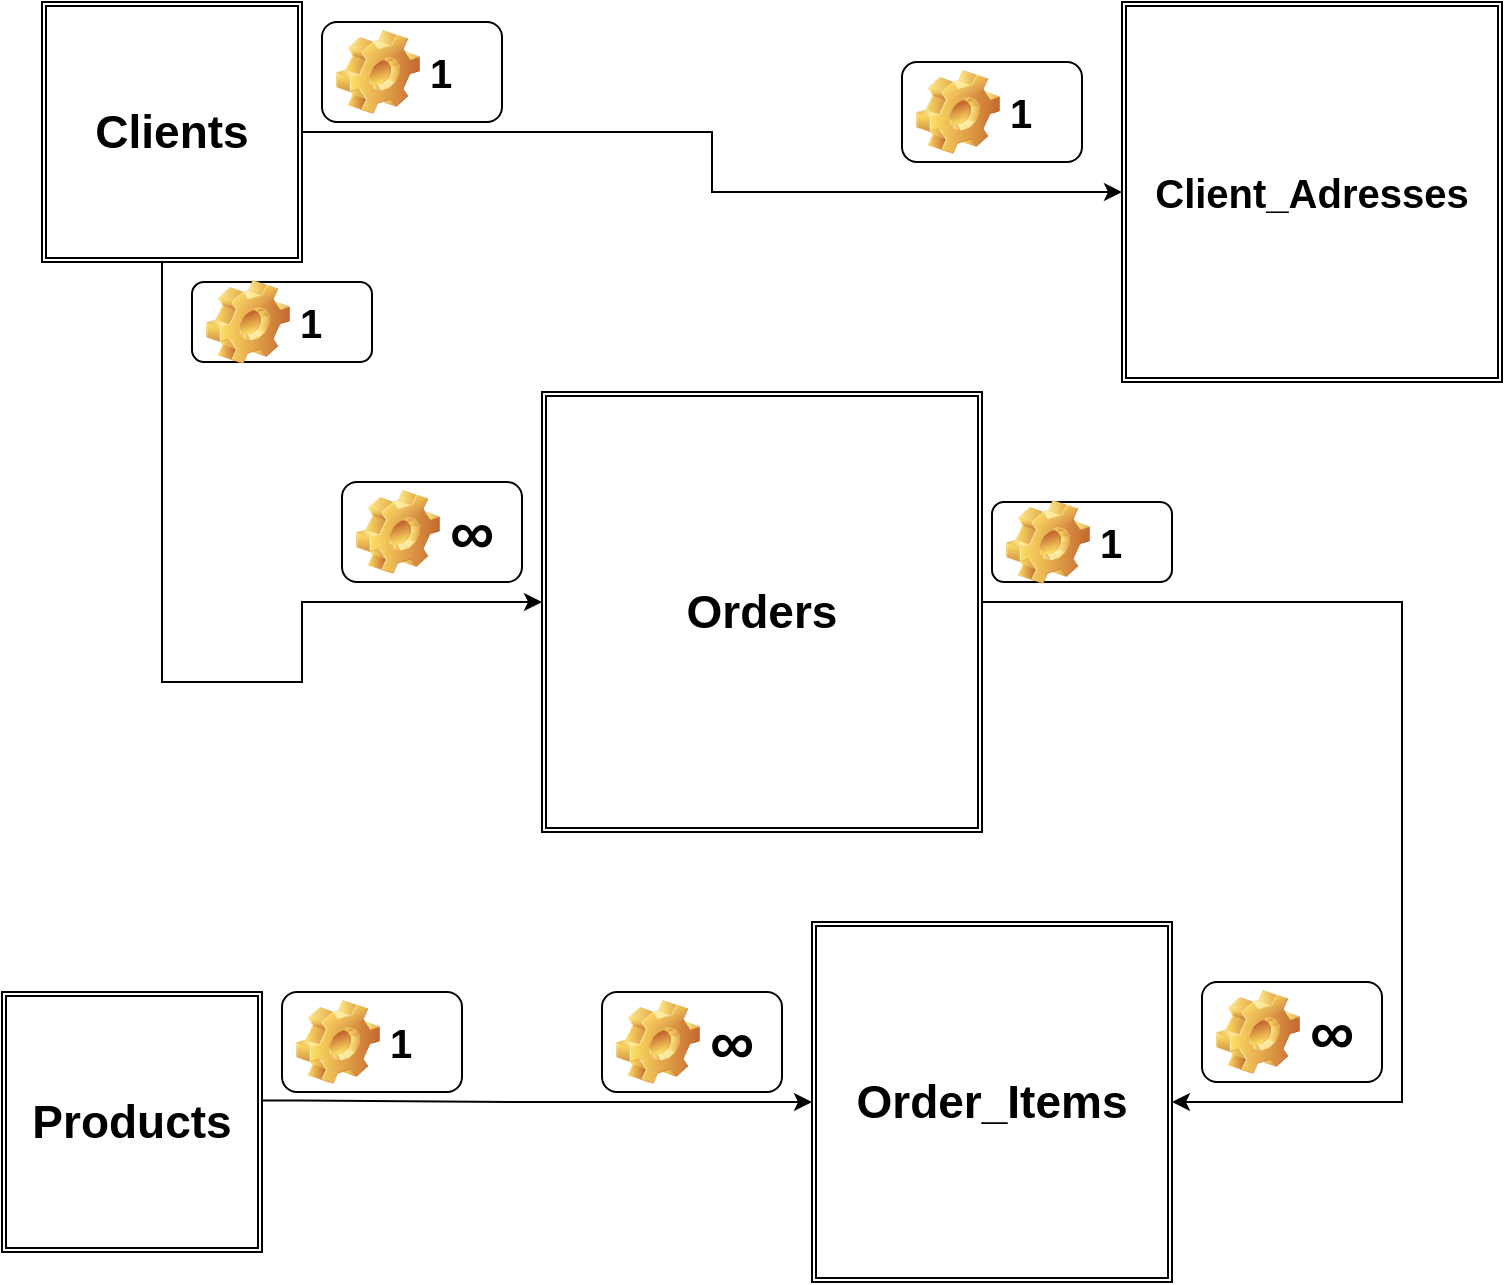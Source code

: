 <mxfile version="21.3.5" type="device">
  <diagram name="Page-1" id="ysEDhYn6W96OPs6aZYAN">
    <mxGraphModel dx="1050" dy="523" grid="1" gridSize="10" guides="1" tooltips="1" connect="1" arrows="1" fold="1" page="1" pageScale="1" pageWidth="850" pageHeight="1100" math="0" shadow="0">
      <root>
        <mxCell id="0" />
        <mxCell id="1" parent="0" />
        <mxCell id="_dxwfGi7OuIQV2-Ad4eb-3" value="" style="edgeStyle=orthogonalEdgeStyle;rounded=0;orthogonalLoop=1;jettySize=auto;html=1;" edge="1" parent="1" source="_dxwfGi7OuIQV2-Ad4eb-1" target="_dxwfGi7OuIQV2-Ad4eb-2">
          <mxGeometry relative="1" as="geometry" />
        </mxCell>
        <mxCell id="_dxwfGi7OuIQV2-Ad4eb-1" value="&lt;font style=&quot;font-size: 23px;&quot;&gt;&lt;b&gt;Clients&lt;/b&gt;&lt;/font&gt;" style="shape=ext;double=1;whiteSpace=wrap;html=1;aspect=fixed;" vertex="1" parent="1">
          <mxGeometry x="50" y="30" width="130" height="130" as="geometry" />
        </mxCell>
        <mxCell id="_dxwfGi7OuIQV2-Ad4eb-2" value="&lt;font style=&quot;font-size: 20px;&quot;&gt;&lt;b&gt;Client_Adresses&lt;/b&gt;&lt;/font&gt;" style="shape=ext;double=1;whiteSpace=wrap;html=1;aspect=fixed;" vertex="1" parent="1">
          <mxGeometry x="590" y="30" width="190" height="190" as="geometry" />
        </mxCell>
        <mxCell id="_dxwfGi7OuIQV2-Ad4eb-4" value="&lt;font style=&quot;font-size: 20px;&quot;&gt;1&lt;/font&gt;" style="label;whiteSpace=wrap;html=1;image=img/clipart/Gear_128x128.png" vertex="1" parent="1">
          <mxGeometry x="190" y="40" width="90" height="50" as="geometry" />
        </mxCell>
        <mxCell id="_dxwfGi7OuIQV2-Ad4eb-5" value="&lt;font style=&quot;font-size: 20px;&quot;&gt;1&lt;/font&gt;" style="label;whiteSpace=wrap;html=1;image=img/clipart/Gear_128x128.png" vertex="1" parent="1">
          <mxGeometry x="480" y="60" width="90" height="50" as="geometry" />
        </mxCell>
        <mxCell id="_dxwfGi7OuIQV2-Ad4eb-99" value="&lt;span style=&quot;font-size: 23px;&quot;&gt;&lt;b&gt;Products&lt;/b&gt;&lt;/span&gt;" style="shape=ext;double=1;whiteSpace=wrap;html=1;aspect=fixed;" vertex="1" parent="1">
          <mxGeometry x="30" y="525" width="130" height="130" as="geometry" />
        </mxCell>
        <mxCell id="_dxwfGi7OuIQV2-Ad4eb-100" value="&lt;span style=&quot;font-size: 23px;&quot;&gt;&lt;b&gt;Orders&lt;br&gt;&lt;/b&gt;&lt;/span&gt;" style="shape=ext;double=1;whiteSpace=wrap;html=1;aspect=fixed;" vertex="1" parent="1">
          <mxGeometry x="300" y="225" width="220" height="220" as="geometry" />
        </mxCell>
        <mxCell id="_dxwfGi7OuIQV2-Ad4eb-101" value="" style="edgeStyle=orthogonalEdgeStyle;rounded=0;orthogonalLoop=1;jettySize=auto;html=1;entryX=0;entryY=0.5;entryDx=0;entryDy=0;exitX=1.003;exitY=0.417;exitDx=0;exitDy=0;exitPerimeter=0;" edge="1" parent="1" source="_dxwfGi7OuIQV2-Ad4eb-99" target="_dxwfGi7OuIQV2-Ad4eb-108">
          <mxGeometry relative="1" as="geometry">
            <mxPoint x="180" y="244.5" as="sourcePoint" />
            <mxPoint x="580" y="244.5" as="targetPoint" />
            <Array as="points">
              <mxPoint x="180" y="579" />
              <mxPoint x="291" y="580" />
              <mxPoint x="291" y="590" />
            </Array>
          </mxGeometry>
        </mxCell>
        <mxCell id="_dxwfGi7OuIQV2-Ad4eb-102" value="&lt;font style=&quot;font-size: 20px;&quot;&gt;1&lt;/font&gt;" style="label;whiteSpace=wrap;html=1;image=img/clipart/Gear_128x128.png" vertex="1" parent="1">
          <mxGeometry x="125" y="170" width="90" height="40" as="geometry" />
        </mxCell>
        <mxCell id="_dxwfGi7OuIQV2-Ad4eb-103" value="&lt;font style=&quot;font-size: 31px;&quot;&gt;∞&lt;/font&gt;" style="label;whiteSpace=wrap;html=1;image=img/clipart/Gear_128x128.png" vertex="1" parent="1">
          <mxGeometry x="200" y="270" width="90" height="50" as="geometry" />
        </mxCell>
        <mxCell id="_dxwfGi7OuIQV2-Ad4eb-104" value="" style="edgeStyle=orthogonalEdgeStyle;rounded=0;orthogonalLoop=1;jettySize=auto;html=1;exitX=0.5;exitY=1;exitDx=0;exitDy=0;" edge="1" parent="1" source="_dxwfGi7OuIQV2-Ad4eb-1">
          <mxGeometry relative="1" as="geometry">
            <mxPoint x="610" y="159" as="sourcePoint" />
            <mxPoint x="300" y="330" as="targetPoint" />
            <Array as="points">
              <mxPoint x="110" y="160" />
              <mxPoint x="110" y="370" />
              <mxPoint x="180" y="370" />
              <mxPoint x="180" y="330" />
              <mxPoint x="300" y="330" />
            </Array>
          </mxGeometry>
        </mxCell>
        <mxCell id="_dxwfGi7OuIQV2-Ad4eb-105" value="&lt;font style=&quot;font-size: 20px;&quot;&gt;1&lt;/font&gt;" style="label;whiteSpace=wrap;html=1;image=img/clipart/Gear_128x128.png" vertex="1" parent="1">
          <mxGeometry x="170" y="525" width="90" height="50" as="geometry" />
        </mxCell>
        <mxCell id="_dxwfGi7OuIQV2-Ad4eb-106" value="&lt;font style=&quot;font-size: 31px;&quot;&gt;∞&lt;/font&gt;" style="label;whiteSpace=wrap;html=1;image=img/clipart/Gear_128x128.png" vertex="1" parent="1">
          <mxGeometry x="330" y="525" width="90" height="50" as="geometry" />
        </mxCell>
        <mxCell id="_dxwfGi7OuIQV2-Ad4eb-108" value="&lt;span style=&quot;font-size: 23px;&quot;&gt;&lt;b&gt;Order_Items&lt;/b&gt;&lt;/span&gt;" style="shape=ext;double=1;whiteSpace=wrap;html=1;aspect=fixed;" vertex="1" parent="1">
          <mxGeometry x="435" y="490" width="180" height="180" as="geometry" />
        </mxCell>
        <mxCell id="_dxwfGi7OuIQV2-Ad4eb-110" value="" style="edgeStyle=orthogonalEdgeStyle;rounded=0;orthogonalLoop=1;jettySize=auto;html=1;" edge="1" parent="1" target="_dxwfGi7OuIQV2-Ad4eb-108">
          <mxGeometry relative="1" as="geometry">
            <mxPoint x="520" y="330" as="sourcePoint" />
            <mxPoint x="800" y="570" as="targetPoint" />
            <Array as="points">
              <mxPoint x="730" y="330" />
              <mxPoint x="730" y="580" />
            </Array>
          </mxGeometry>
        </mxCell>
        <mxCell id="_dxwfGi7OuIQV2-Ad4eb-112" value="&lt;font style=&quot;font-size: 20px;&quot;&gt;1&lt;/font&gt;" style="label;whiteSpace=wrap;html=1;image=img/clipart/Gear_128x128.png" vertex="1" parent="1">
          <mxGeometry x="525" y="280" width="90" height="40" as="geometry" />
        </mxCell>
        <mxCell id="_dxwfGi7OuIQV2-Ad4eb-113" value="&lt;font style=&quot;font-size: 31px;&quot;&gt;∞&lt;/font&gt;" style="label;whiteSpace=wrap;html=1;image=img/clipart/Gear_128x128.png" vertex="1" parent="1">
          <mxGeometry x="630" y="520" width="90" height="50" as="geometry" />
        </mxCell>
      </root>
    </mxGraphModel>
  </diagram>
</mxfile>
